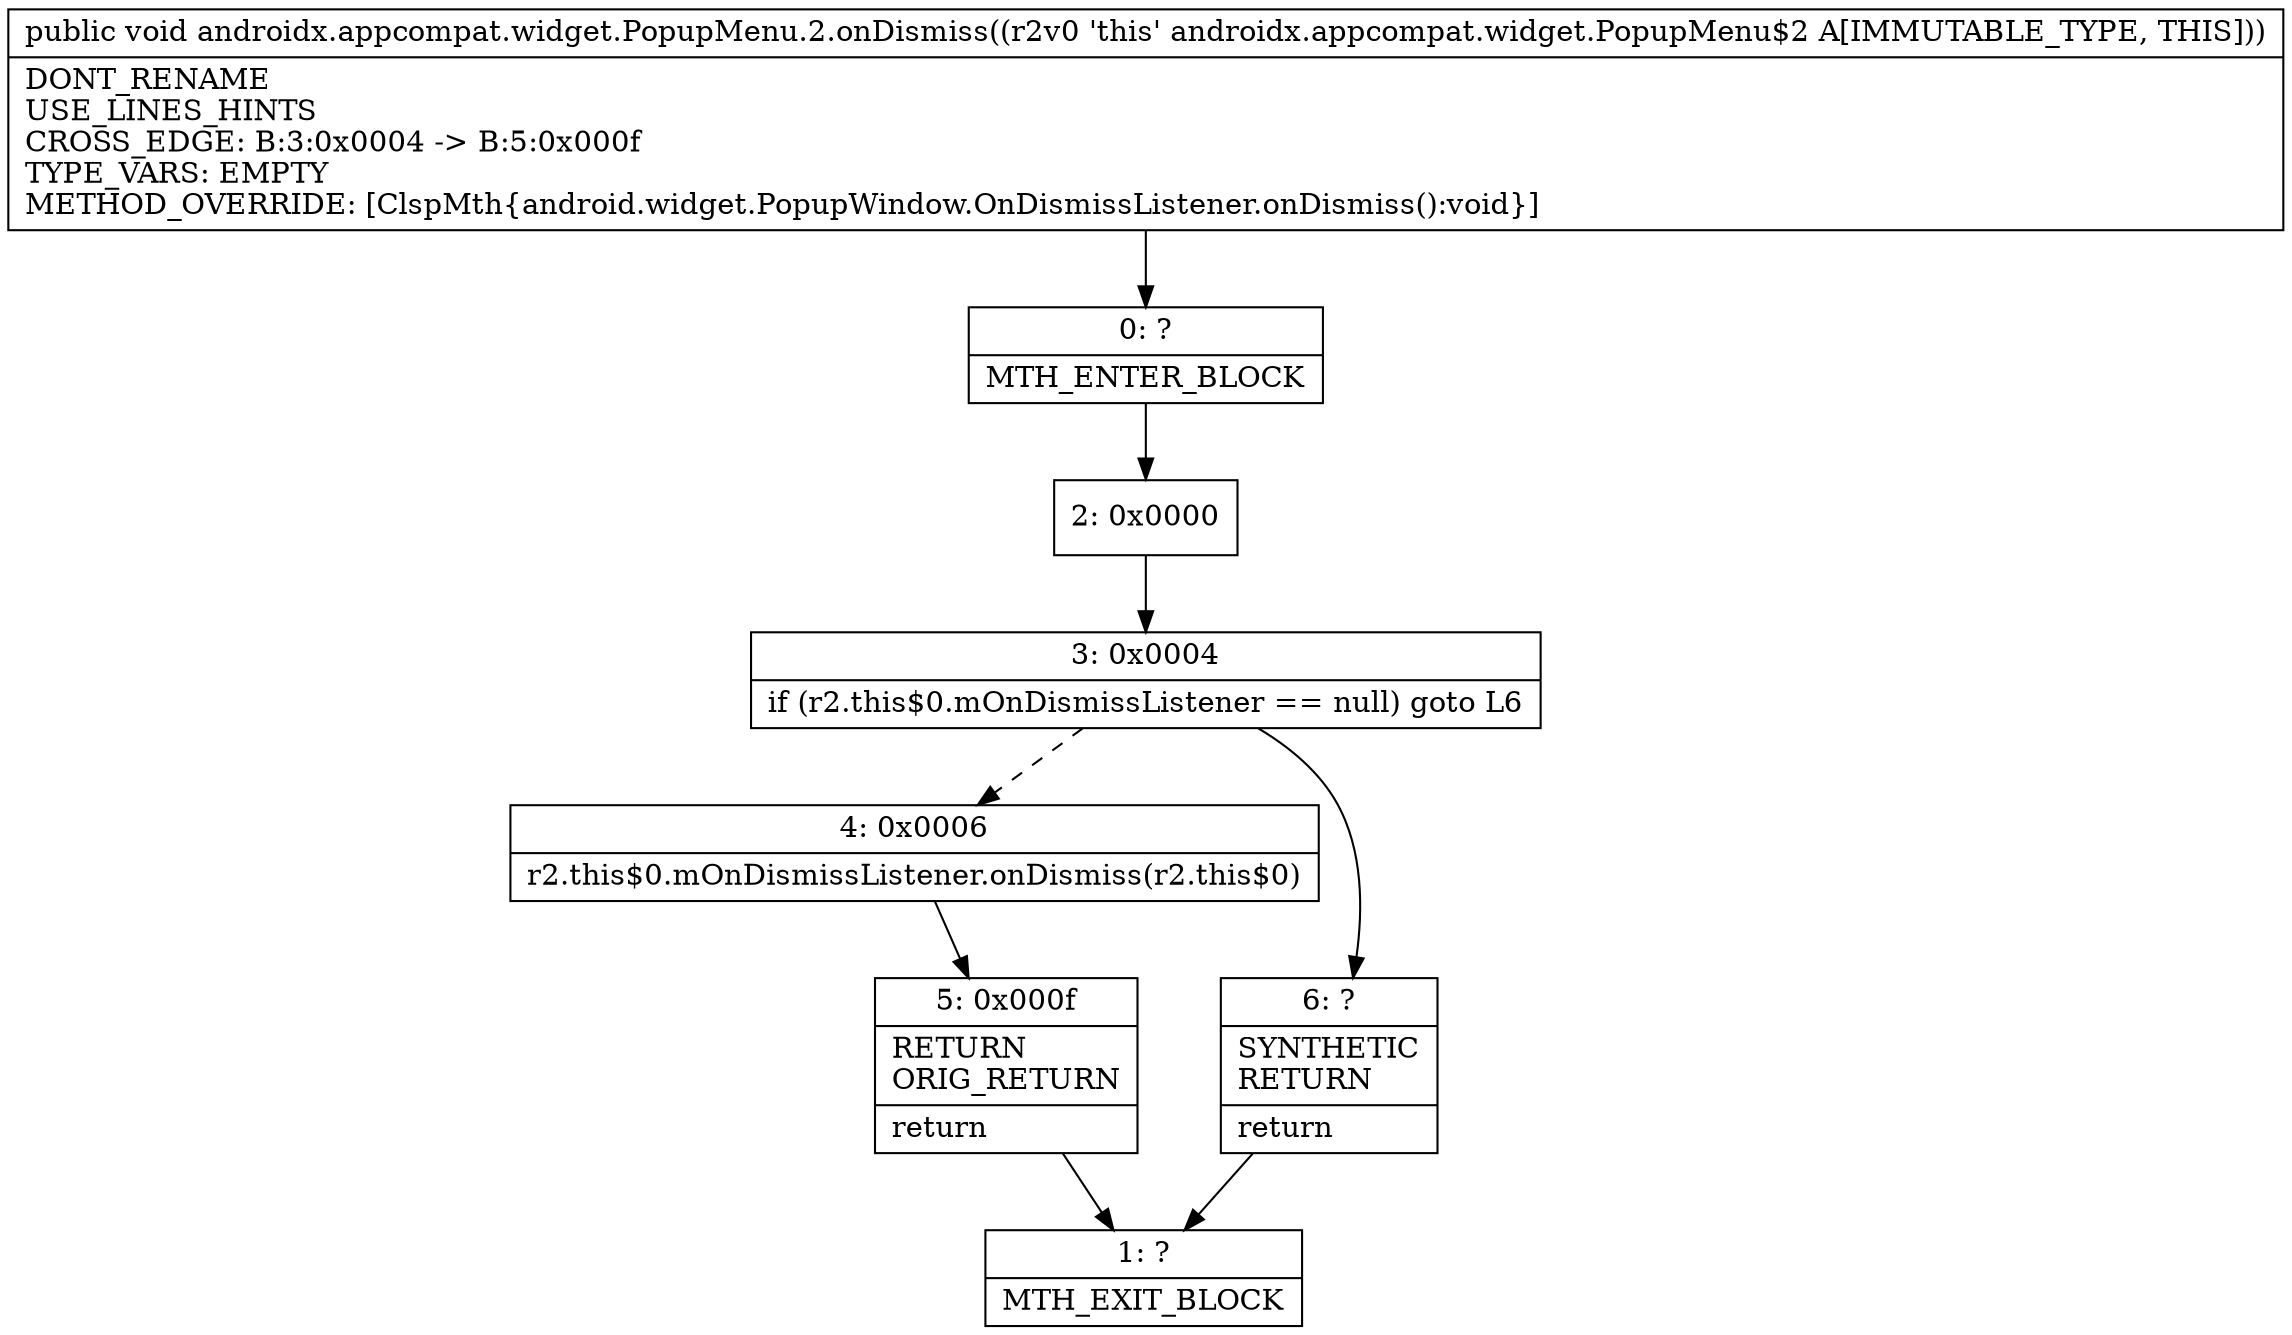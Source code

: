 digraph "CFG forandroidx.appcompat.widget.PopupMenu.2.onDismiss()V" {
Node_0 [shape=record,label="{0\:\ ?|MTH_ENTER_BLOCK\l}"];
Node_2 [shape=record,label="{2\:\ 0x0000}"];
Node_3 [shape=record,label="{3\:\ 0x0004|if (r2.this$0.mOnDismissListener == null) goto L6\l}"];
Node_4 [shape=record,label="{4\:\ 0x0006|r2.this$0.mOnDismissListener.onDismiss(r2.this$0)\l}"];
Node_5 [shape=record,label="{5\:\ 0x000f|RETURN\lORIG_RETURN\l|return\l}"];
Node_1 [shape=record,label="{1\:\ ?|MTH_EXIT_BLOCK\l}"];
Node_6 [shape=record,label="{6\:\ ?|SYNTHETIC\lRETURN\l|return\l}"];
MethodNode[shape=record,label="{public void androidx.appcompat.widget.PopupMenu.2.onDismiss((r2v0 'this' androidx.appcompat.widget.PopupMenu$2 A[IMMUTABLE_TYPE, THIS]))  | DONT_RENAME\lUSE_LINES_HINTS\lCROSS_EDGE: B:3:0x0004 \-\> B:5:0x000f\lTYPE_VARS: EMPTY\lMETHOD_OVERRIDE: [ClspMth\{android.widget.PopupWindow.OnDismissListener.onDismiss():void\}]\l}"];
MethodNode -> Node_0;Node_0 -> Node_2;
Node_2 -> Node_3;
Node_3 -> Node_4[style=dashed];
Node_3 -> Node_6;
Node_4 -> Node_5;
Node_5 -> Node_1;
Node_6 -> Node_1;
}

